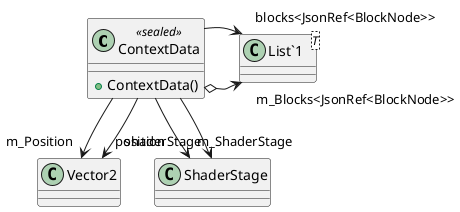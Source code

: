 @startuml
class ContextData <<sealed>> {
    + ContextData()
}
class "List`1"<T> {
}
ContextData --> "m_Position" Vector2
ContextData o-> "m_Blocks<JsonRef<BlockNode>>" "List`1"
ContextData --> "m_ShaderStage" ShaderStage
ContextData --> "blocks<JsonRef<BlockNode>>" "List`1"
ContextData --> "position" Vector2
ContextData --> "shaderStage" ShaderStage
@enduml
